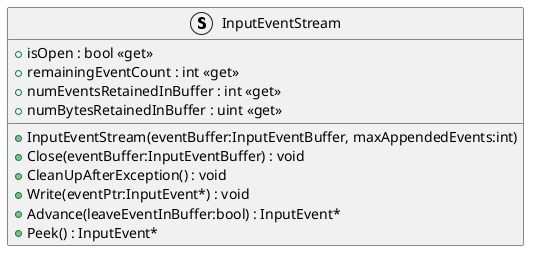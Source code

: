 @startuml
struct InputEventStream {
    + isOpen : bool <<get>>
    + remainingEventCount : int <<get>>
    + numEventsRetainedInBuffer : int <<get>>
    + numBytesRetainedInBuffer : uint <<get>>
    + InputEventStream(eventBuffer:InputEventBuffer, maxAppendedEvents:int)
    + Close(eventBuffer:InputEventBuffer) : void
    + CleanUpAfterException() : void
    + Write(eventPtr:InputEvent*) : void
    + Advance(leaveEventInBuffer:bool) : InputEvent*
    + Peek() : InputEvent*
}
@enduml
